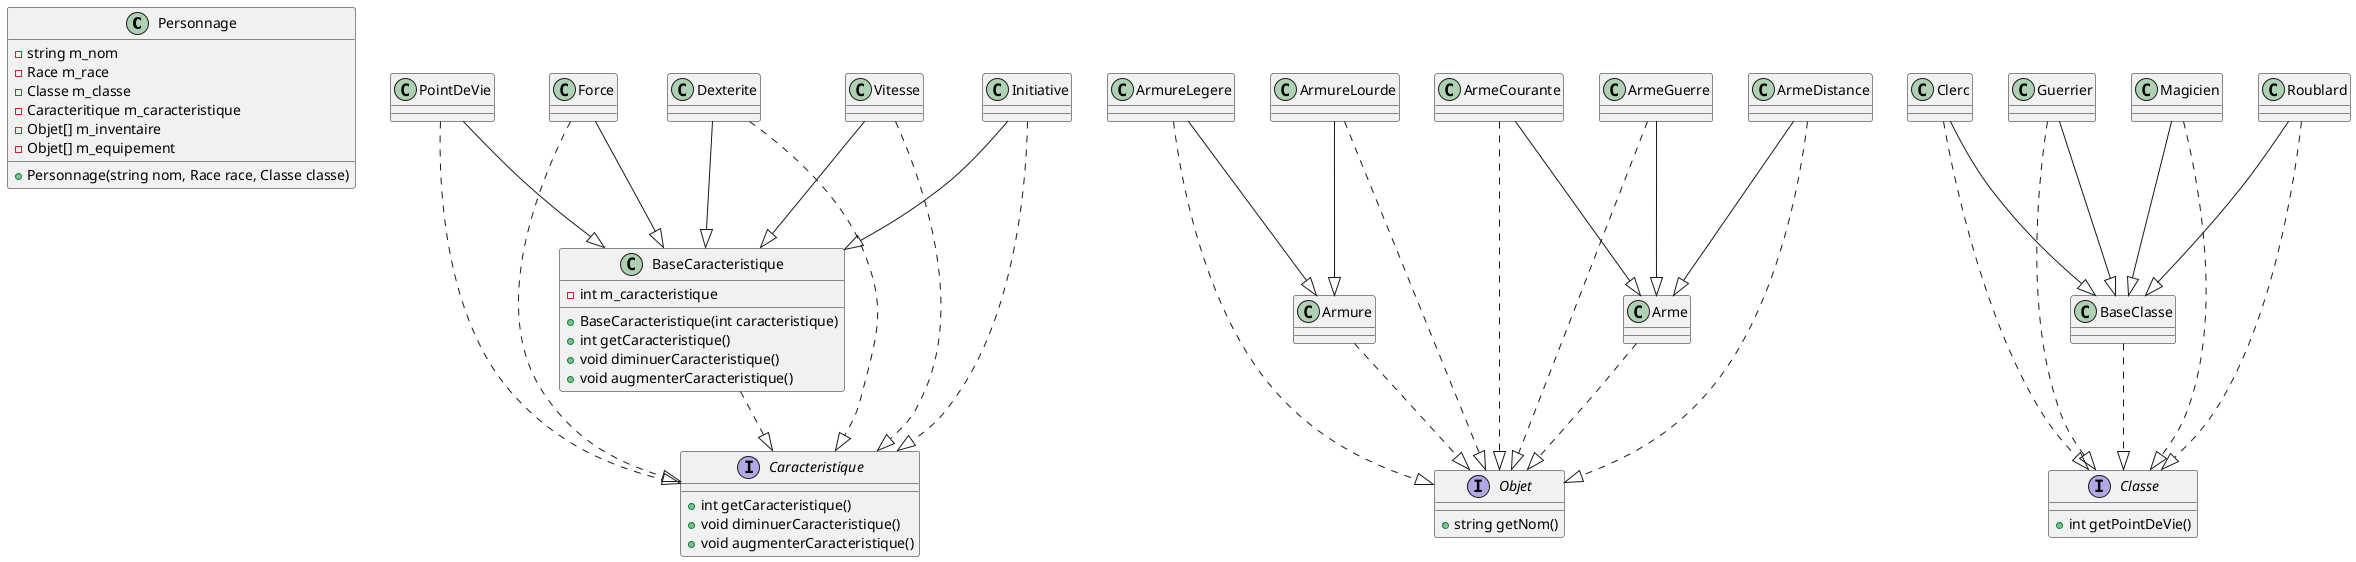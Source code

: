 @startuml
'https://plantuml.com/class-diagram

class Personnage {
  - string m_nom
  - Race m_race
  - Classe m_classe
  - Caracteritique m_caracteristique
  - Objet[] m_inventaire
  - Objet[] m_equipement
  + Personnage(string nom, Race race, Classe classe)
}

interface Caracteristique {
  + int getCaracteristique()
  + void diminuerCaracteristique()
  + void augmenterCaracteristique()
}

class BaseCaracteristique {
  - int m_caracteristique
  + BaseCaracteristique(int caracteristique)
  + int getCaracteristique()
  + void diminuerCaracteristique()
  + void augmenterCaracteristique()
}

class PointDeVie
class Force
class Dexterite
class Vitesse
class Initiative

PointDeVie --|> BaseCaracteristique
Force --|> BaseCaracteristique
Dexterite --|> BaseCaracteristique
Vitesse --|> BaseCaracteristique
Initiative --|> BaseCaracteristique

PointDeVie ..|> Caracteristique
Force ..|> Caracteristique
Dexterite ..|> Caracteristique
Vitesse ..|> Caracteristique
Initiative ..|> Caracteristique

BaseCaracteristique ..|> Caracteristique

interface Objet {
  + string getNom()
}

class Armure {
}

class Arme {
}

Armure ..|> Objet
Arme ..|> Objet

class ArmureLegere
class ArmureLourde
class ArmeCourante
class ArmeGuerre
class ArmeDistance

ArmureLegere --|> Armure
ArmureLegere ..|> Objet
ArmureLourde --|> Armure
ArmureLourde ..|> Objet
ArmeCourante --|> Arme
ArmeCourante ..|> Objet
ArmeGuerre --|> Arme
ArmeGuerre ..|> Objet
ArmeDistance --|> Arme
ArmeDistance ..|> Objet

interface Classe {
  + int getPointDeVie()
}

class Clerc
class Guerrier
class Magicien
class Roublard

BaseClasse ..|> Classe

Clerc --|> BaseClasse
Clerc ..|> Classe

Guerrier --|> BaseClasse
Guerrier ..|> Classe

Magicien --|> BaseClasse
Magicien ..|> Classe

Roublard --|> BaseClasse
Roublard ..|> Classe


@enduml